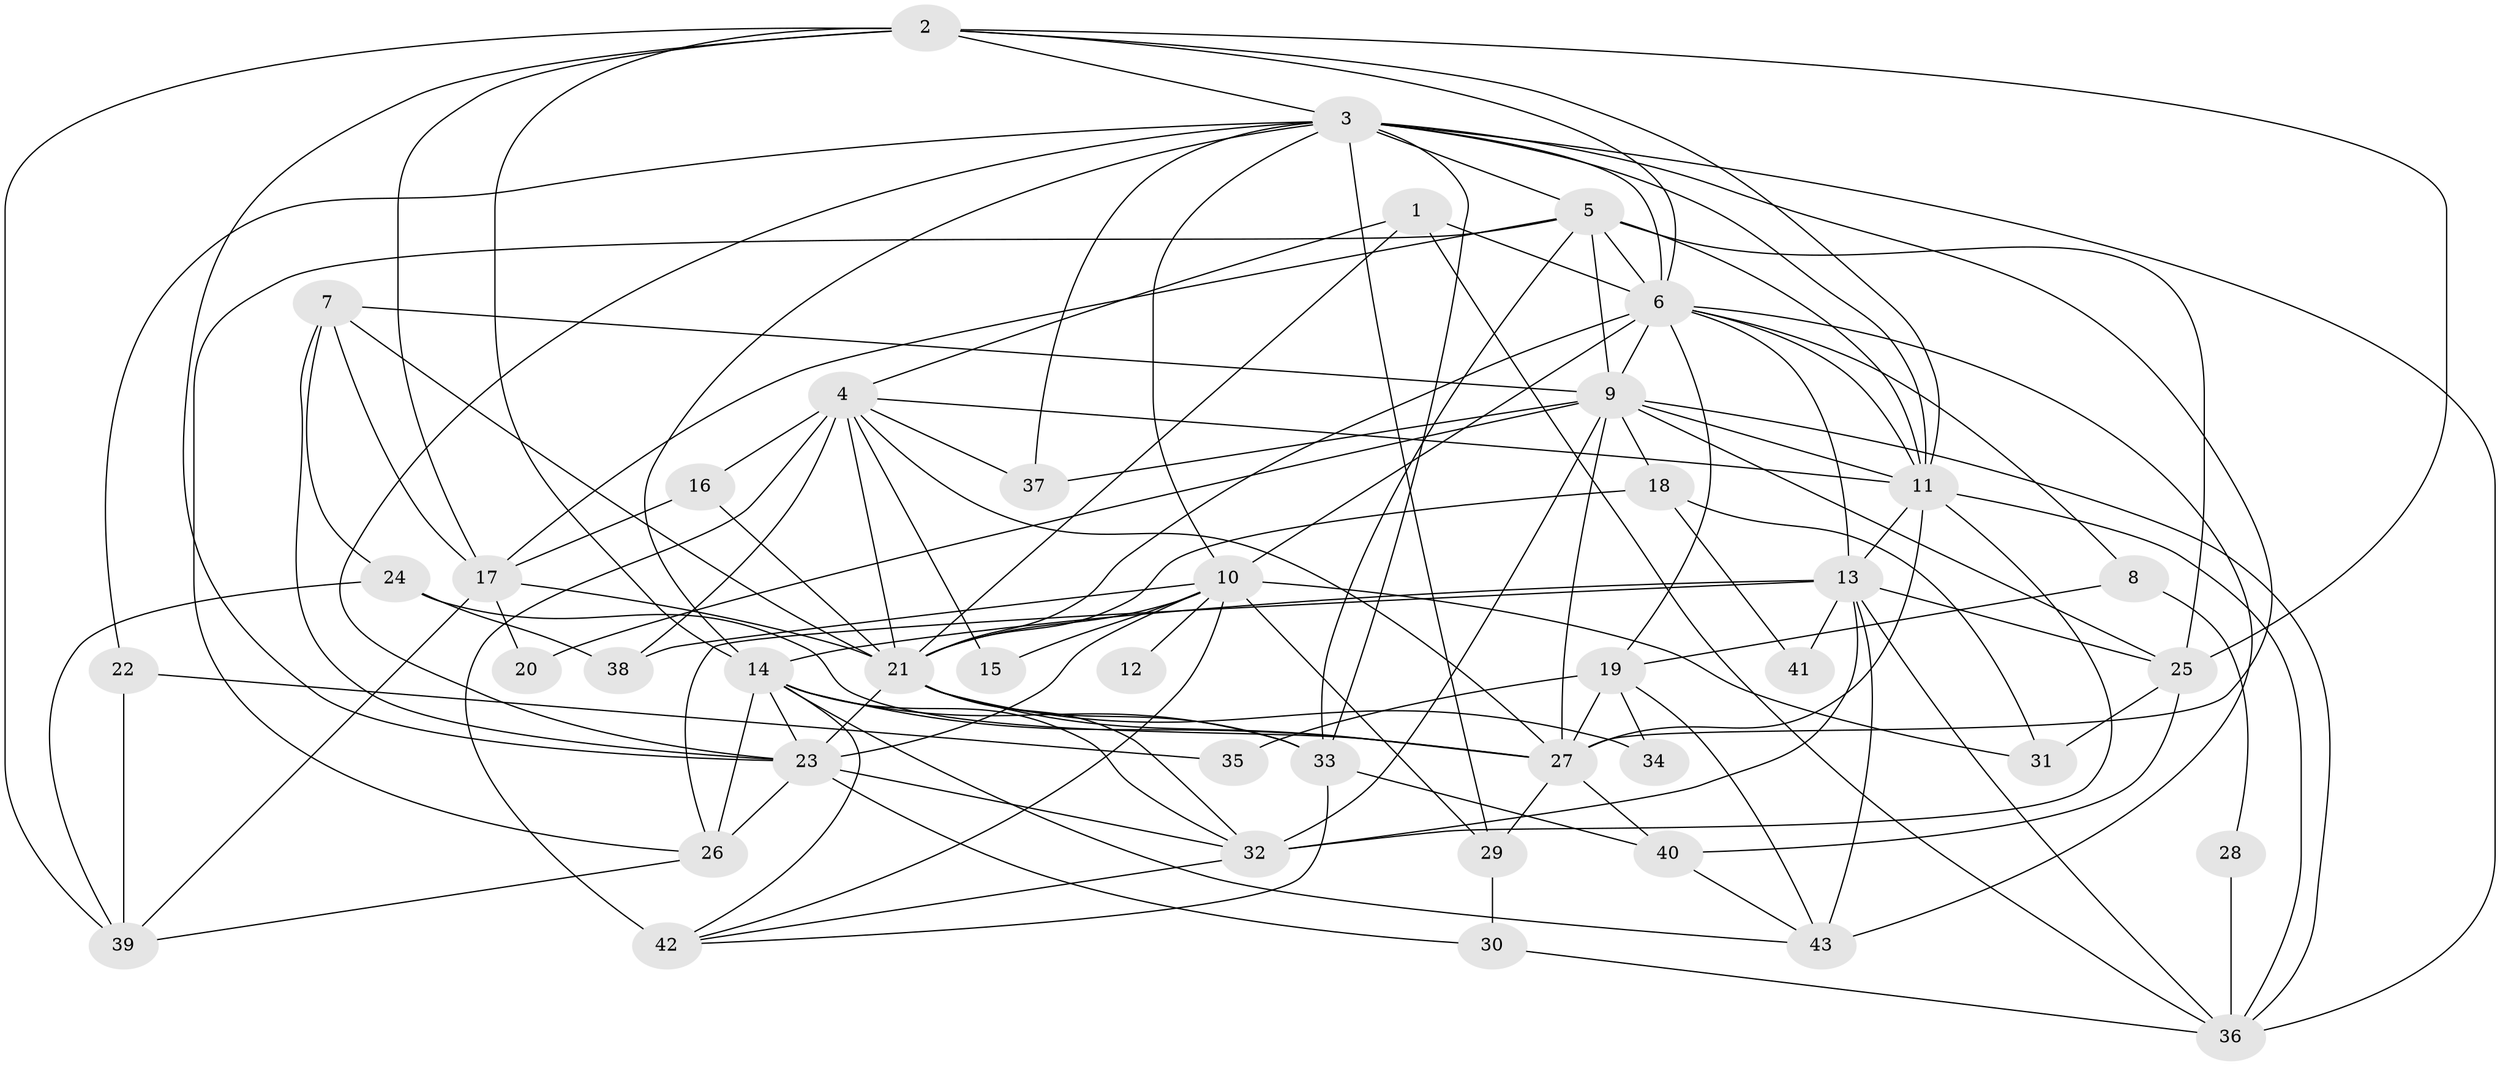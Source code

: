 // original degree distribution, {4: 0.1792452830188679, 3: 0.3584905660377358, 6: 0.12264150943396226, 5: 0.2169811320754717, 2: 0.09433962264150944, 7: 0.02830188679245283}
// Generated by graph-tools (version 1.1) at 2025/50/03/04/25 22:50:52]
// undirected, 43 vertices, 125 edges
graph export_dot {
  node [color=gray90,style=filled];
  1;
  2;
  3;
  4;
  5;
  6;
  7;
  8;
  9;
  10;
  11;
  12;
  13;
  14;
  15;
  16;
  17;
  18;
  19;
  20;
  21;
  22;
  23;
  24;
  25;
  26;
  27;
  28;
  29;
  30;
  31;
  32;
  33;
  34;
  35;
  36;
  37;
  38;
  39;
  40;
  41;
  42;
  43;
  1 -- 4 [weight=1.0];
  1 -- 6 [weight=1.0];
  1 -- 21 [weight=1.0];
  1 -- 36 [weight=1.0];
  2 -- 3 [weight=1.0];
  2 -- 6 [weight=1.0];
  2 -- 11 [weight=1.0];
  2 -- 14 [weight=1.0];
  2 -- 17 [weight=1.0];
  2 -- 23 [weight=1.0];
  2 -- 25 [weight=1.0];
  2 -- 39 [weight=1.0];
  3 -- 5 [weight=1.0];
  3 -- 6 [weight=1.0];
  3 -- 10 [weight=1.0];
  3 -- 11 [weight=1.0];
  3 -- 14 [weight=1.0];
  3 -- 22 [weight=1.0];
  3 -- 23 [weight=1.0];
  3 -- 27 [weight=1.0];
  3 -- 29 [weight=3.0];
  3 -- 33 [weight=1.0];
  3 -- 36 [weight=1.0];
  3 -- 37 [weight=1.0];
  4 -- 11 [weight=1.0];
  4 -- 15 [weight=1.0];
  4 -- 16 [weight=1.0];
  4 -- 21 [weight=1.0];
  4 -- 27 [weight=1.0];
  4 -- 37 [weight=1.0];
  4 -- 38 [weight=1.0];
  4 -- 42 [weight=4.0];
  5 -- 6 [weight=1.0];
  5 -- 9 [weight=1.0];
  5 -- 11 [weight=2.0];
  5 -- 17 [weight=1.0];
  5 -- 25 [weight=1.0];
  5 -- 26 [weight=1.0];
  5 -- 33 [weight=1.0];
  6 -- 8 [weight=1.0];
  6 -- 9 [weight=2.0];
  6 -- 10 [weight=1.0];
  6 -- 11 [weight=1.0];
  6 -- 13 [weight=1.0];
  6 -- 19 [weight=1.0];
  6 -- 21 [weight=2.0];
  6 -- 43 [weight=1.0];
  7 -- 9 [weight=1.0];
  7 -- 17 [weight=1.0];
  7 -- 21 [weight=1.0];
  7 -- 23 [weight=1.0];
  7 -- 24 [weight=1.0];
  8 -- 19 [weight=1.0];
  8 -- 28 [weight=1.0];
  9 -- 11 [weight=1.0];
  9 -- 18 [weight=3.0];
  9 -- 20 [weight=2.0];
  9 -- 25 [weight=1.0];
  9 -- 27 [weight=2.0];
  9 -- 32 [weight=2.0];
  9 -- 36 [weight=1.0];
  9 -- 37 [weight=1.0];
  10 -- 12 [weight=2.0];
  10 -- 15 [weight=1.0];
  10 -- 21 [weight=2.0];
  10 -- 23 [weight=3.0];
  10 -- 29 [weight=1.0];
  10 -- 31 [weight=1.0];
  10 -- 38 [weight=1.0];
  10 -- 42 [weight=1.0];
  11 -- 13 [weight=1.0];
  11 -- 27 [weight=1.0];
  11 -- 32 [weight=1.0];
  11 -- 36 [weight=1.0];
  13 -- 14 [weight=1.0];
  13 -- 25 [weight=1.0];
  13 -- 26 [weight=1.0];
  13 -- 32 [weight=2.0];
  13 -- 36 [weight=1.0];
  13 -- 41 [weight=1.0];
  13 -- 43 [weight=1.0];
  14 -- 23 [weight=1.0];
  14 -- 26 [weight=1.0];
  14 -- 27 [weight=1.0];
  14 -- 32 [weight=1.0];
  14 -- 33 [weight=1.0];
  14 -- 42 [weight=1.0];
  14 -- 43 [weight=1.0];
  16 -- 17 [weight=1.0];
  16 -- 21 [weight=1.0];
  17 -- 20 [weight=1.0];
  17 -- 21 [weight=1.0];
  17 -- 39 [weight=1.0];
  18 -- 21 [weight=1.0];
  18 -- 31 [weight=1.0];
  18 -- 41 [weight=1.0];
  19 -- 27 [weight=1.0];
  19 -- 34 [weight=1.0];
  19 -- 35 [weight=1.0];
  19 -- 43 [weight=1.0];
  21 -- 23 [weight=1.0];
  21 -- 27 [weight=1.0];
  21 -- 32 [weight=1.0];
  21 -- 33 [weight=1.0];
  21 -- 34 [weight=1.0];
  22 -- 35 [weight=1.0];
  22 -- 39 [weight=1.0];
  23 -- 26 [weight=2.0];
  23 -- 30 [weight=1.0];
  23 -- 32 [weight=1.0];
  24 -- 27 [weight=1.0];
  24 -- 38 [weight=1.0];
  24 -- 39 [weight=1.0];
  25 -- 31 [weight=1.0];
  25 -- 40 [weight=1.0];
  26 -- 39 [weight=1.0];
  27 -- 29 [weight=1.0];
  27 -- 40 [weight=1.0];
  28 -- 36 [weight=1.0];
  29 -- 30 [weight=1.0];
  30 -- 36 [weight=1.0];
  32 -- 42 [weight=1.0];
  33 -- 40 [weight=1.0];
  33 -- 42 [weight=1.0];
  40 -- 43 [weight=1.0];
}
